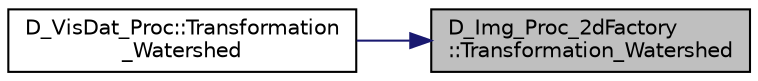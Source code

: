 digraph "D_Img_Proc_2dFactory::Transformation_Watershed"
{
 // LATEX_PDF_SIZE
  edge [fontname="Helvetica",fontsize="10",labelfontname="Helvetica",labelfontsize="10"];
  node [fontname="Helvetica",fontsize="10",shape=record];
  rankdir="RL";
  Node1 [label="D_Img_Proc_2dFactory\l::Transformation_Watershed",height=0.2,width=0.4,color="black", fillcolor="grey75", style="filled", fontcolor="black",tooltip=" "];
  Node1 -> Node2 [dir="back",color="midnightblue",fontsize="10",style="solid",fontname="Helvetica"];
  Node2 [label="D_VisDat_Proc::Transformation\l_Watershed",height=0.2,width=0.4,color="black", fillcolor="white", style="filled",URL="$class_d___vis_dat___proc.html#a2f5ad7b328e6159b8cbcdb19c38b8824",tooltip=" "];
}
